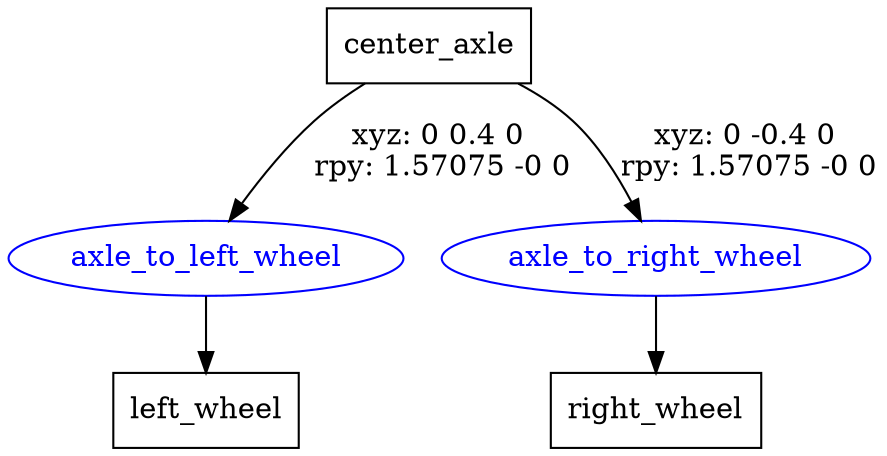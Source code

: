 digraph G {
node [shape=box];
"center_axle" [label="center_axle"];
"left_wheel" [label="left_wheel"];
"right_wheel" [label="right_wheel"];
node [shape=ellipse, color=blue, fontcolor=blue];
"center_axle" -> "axle_to_left_wheel" [label="xyz: 0 0.4 0 \nrpy: 1.57075 -0 0"]
"axle_to_left_wheel" -> "left_wheel"
"center_axle" -> "axle_to_right_wheel" [label="xyz: 0 -0.4 0 \nrpy: 1.57075 -0 0"]
"axle_to_right_wheel" -> "right_wheel"
}
